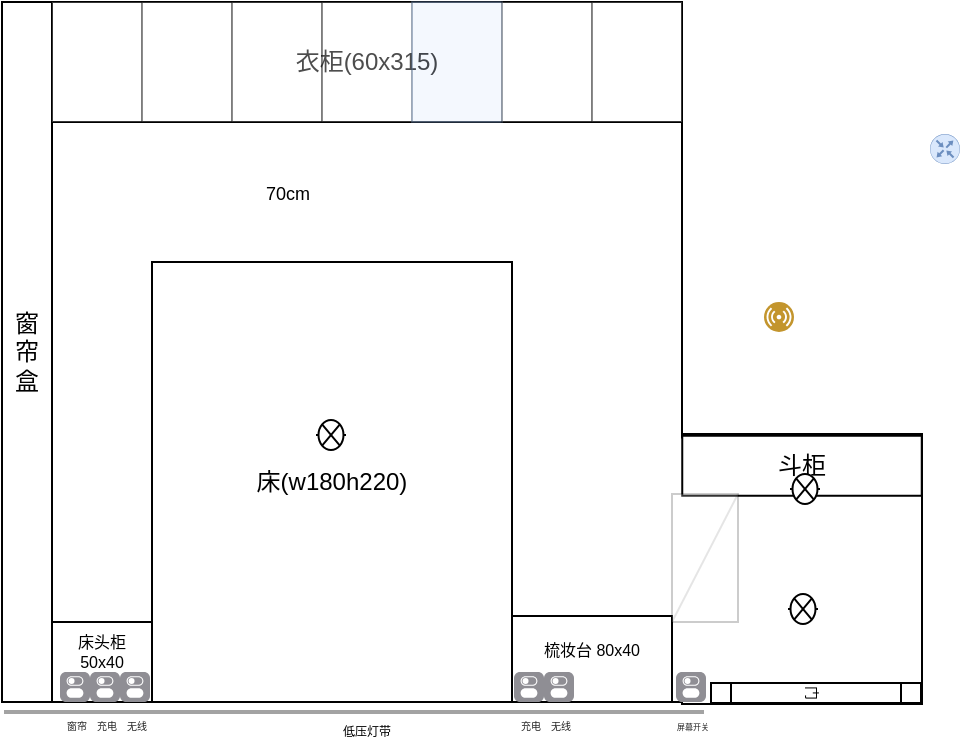 <mxfile version="22.1.16" type="github" pages="3">
  <diagram name="主卧" id="f5MATyeTOUA-6ZOFd1rr">
    <mxGraphModel dx="1085" dy="775" grid="1" gridSize="10" guides="1" tooltips="1" connect="1" arrows="1" fold="1" page="1" pageScale="1" pageWidth="827" pageHeight="1169" math="0" shadow="0">
      <root>
        <mxCell id="0" />
        <mxCell id="1" parent="0" />
        <mxCell id="2lO8K-yKoq_UD19Jicy7-1" value="" style="rounded=0;whiteSpace=wrap;html=1;" vertex="1" parent="1">
          <mxGeometry x="440" y="426" width="120" height="135" as="geometry" />
        </mxCell>
        <mxCell id="2lO8K-yKoq_UD19Jicy7-2" value="" style="rounded=0;whiteSpace=wrap;html=1;" vertex="1" parent="1">
          <mxGeometry x="100" y="210" width="340" height="350" as="geometry" />
        </mxCell>
        <mxCell id="2lO8K-yKoq_UD19Jicy7-3" value="&lt;font style=&quot;font-size: 12px;&quot;&gt;窗帘盒&lt;/font&gt;" style="rounded=0;whiteSpace=wrap;html=1;" vertex="1" parent="1">
          <mxGeometry x="100" y="210" width="25" height="350" as="geometry" />
        </mxCell>
        <mxCell id="2lO8K-yKoq_UD19Jicy7-4" value="床头柜&lt;br&gt;50x40&lt;br&gt;&lt;br&gt;" style="rounded=0;whiteSpace=wrap;html=1;fontSize=8;" vertex="1" parent="1">
          <mxGeometry x="125" y="520" width="50" height="40" as="geometry" />
        </mxCell>
        <mxCell id="2lO8K-yKoq_UD19Jicy7-5" value="" style="rounded=0;whiteSpace=wrap;html=1;fontSize=12;strokeWidth=0;strokeColor=none;" vertex="1" parent="1">
          <mxGeometry x="435" y="428" width="10" height="131" as="geometry" />
        </mxCell>
        <mxCell id="2lO8K-yKoq_UD19Jicy7-6" value="梳妆台 80x40&lt;br&gt;&lt;br&gt;" style="rounded=0;whiteSpace=wrap;html=1;fontSize=8;" vertex="1" parent="1">
          <mxGeometry x="355" y="517" width="80" height="43" as="geometry" />
        </mxCell>
        <mxCell id="2lO8K-yKoq_UD19Jicy7-7" value="斗柜" style="rounded=0;whiteSpace=wrap;html=1;rotation=90;horizontal=0;" vertex="1" parent="1">
          <mxGeometry x="485" y="382" width="30" height="119.75" as="geometry" />
        </mxCell>
        <mxCell id="2lO8K-yKoq_UD19Jicy7-8" value="&lt;font style=&quot;font-size: 9px;&quot;&gt;70cm&lt;/font&gt;" style="rounded=0;whiteSpace=wrap;html=1;rotation=90;horizontal=0;strokeColor=none;" vertex="1" parent="1">
          <mxGeometry x="208" y="290" width="70" height="30" as="geometry" />
        </mxCell>
        <mxCell id="2lO8K-yKoq_UD19Jicy7-9" value="衣柜(60x315)" style="rounded=0;whiteSpace=wrap;html=1;" vertex="1" parent="1">
          <mxGeometry x="125" y="210" width="315" height="60" as="geometry" />
        </mxCell>
        <mxCell id="2lO8K-yKoq_UD19Jicy7-10" value="床(w180h220)" style="rounded=0;whiteSpace=wrap;html=1;" vertex="1" parent="1">
          <mxGeometry x="175" y="340" width="180" height="220" as="geometry" />
        </mxCell>
        <mxCell id="2lO8K-yKoq_UD19Jicy7-11" value="" style="rounded=0;whiteSpace=wrap;html=1;fontSize=16;opacity=30;" vertex="1" parent="1">
          <mxGeometry x="125" y="210" width="45" height="60" as="geometry" />
        </mxCell>
        <mxCell id="2lO8K-yKoq_UD19Jicy7-12" value="" style="rounded=0;whiteSpace=wrap;html=1;fontSize=16;opacity=30;" vertex="1" parent="1">
          <mxGeometry x="170" y="210" width="45" height="60" as="geometry" />
        </mxCell>
        <mxCell id="2lO8K-yKoq_UD19Jicy7-13" value="" style="rounded=0;whiteSpace=wrap;html=1;fontSize=16;opacity=30;" vertex="1" parent="1">
          <mxGeometry x="215" y="210" width="45" height="60" as="geometry" />
        </mxCell>
        <mxCell id="2lO8K-yKoq_UD19Jicy7-14" value="" style="rounded=0;whiteSpace=wrap;html=1;fontSize=16;opacity=30;" vertex="1" parent="1">
          <mxGeometry x="260" y="210" width="45" height="60" as="geometry" />
        </mxCell>
        <mxCell id="2lO8K-yKoq_UD19Jicy7-15" value="" style="rounded=0;whiteSpace=wrap;html=1;fontSize=16;opacity=30;fillColor=#dae8fc;strokeColor=#6c8ebf;" vertex="1" parent="1">
          <mxGeometry x="305" y="210" width="45" height="60" as="geometry" />
        </mxCell>
        <mxCell id="2lO8K-yKoq_UD19Jicy7-16" value="" style="rounded=0;whiteSpace=wrap;html=1;fontSize=16;opacity=30;" vertex="1" parent="1">
          <mxGeometry x="350" y="210" width="45" height="60" as="geometry" />
        </mxCell>
        <mxCell id="2lO8K-yKoq_UD19Jicy7-17" value="" style="rounded=0;whiteSpace=wrap;html=1;fontSize=16;opacity=30;" vertex="1" parent="1">
          <mxGeometry x="395" y="210" width="45" height="60" as="geometry" />
        </mxCell>
        <mxCell id="2lO8K-yKoq_UD19Jicy7-18" value="" style="image;aspect=fixed;perimeter=ellipsePerimeter;html=1;align=center;shadow=0;dashed=0;fontColor=#4277BB;labelBackgroundColor=default;fontSize=12;spacingTop=3;image=img/lib/ibm/users/sensor.svg;imageBackground=default;fillStyle=hatch;" vertex="1" parent="1">
          <mxGeometry x="481" y="360" width="15" height="15" as="geometry" />
        </mxCell>
        <mxCell id="2lO8K-yKoq_UD19Jicy7-19" value="&lt;font style=&quot;font-size: 4px;&quot;&gt;屏幕开关&lt;/font&gt;" style="html=1;strokeWidth=1;shadow=0;dashed=0;shape=mxgraph.ios7.misc.switch;fillColor=#8F8E94;strokeColor=none;buttonText=;strokeColor2=#222222;fontColor=#222222;fontSize=8;verticalLabelPosition=bottom;verticalAlign=top;align=center;sketch=0;" vertex="1" parent="1">
          <mxGeometry x="437" y="545" width="15" height="15" as="geometry" />
        </mxCell>
        <mxCell id="2lO8K-yKoq_UD19Jicy7-20" value="&lt;font style=&quot;font-size: 5px;&quot;&gt;充电&lt;/font&gt;" style="html=1;strokeWidth=1;shadow=0;dashed=0;shape=mxgraph.ios7.misc.switch;fillColor=#8F8E94;strokeColor=none;buttonText=;strokeColor2=#222222;fontColor=#222222;fontSize=8;verticalLabelPosition=bottom;verticalAlign=top;align=center;sketch=0;" vertex="1" parent="1">
          <mxGeometry x="356" y="545" width="15" height="15" as="geometry" />
        </mxCell>
        <mxCell id="2lO8K-yKoq_UD19Jicy7-21" value="&lt;font style=&quot;font-size: 5px;&quot;&gt;无线&lt;/font&gt;" style="html=1;strokeWidth=1;shadow=0;dashed=0;shape=mxgraph.ios7.misc.switch;fillColor=#8F8E94;strokeColor=none;buttonText=;strokeColor2=#222222;fontColor=#222222;fontSize=8;verticalLabelPosition=bottom;verticalAlign=top;align=center;sketch=0;" vertex="1" parent="1">
          <mxGeometry x="159" y="545" width="15" height="15" as="geometry" />
        </mxCell>
        <mxCell id="2lO8K-yKoq_UD19Jicy7-22" value="&lt;font style=&quot;font-size: 5px;&quot;&gt;充电&lt;/font&gt;" style="html=1;strokeWidth=1;shadow=0;dashed=0;shape=mxgraph.ios7.misc.switch;fillColor=#8F8E94;strokeColor=none;buttonText=;strokeColor2=#222222;fontColor=#222222;fontSize=8;verticalLabelPosition=bottom;verticalAlign=top;align=center;sketch=0;" vertex="1" parent="1">
          <mxGeometry x="144" y="545" width="15" height="15" as="geometry" />
        </mxCell>
        <mxCell id="2lO8K-yKoq_UD19Jicy7-23" value="&lt;font style=&quot;font-size: 5px;&quot;&gt;无线&lt;/font&gt;" style="html=1;strokeWidth=1;shadow=0;dashed=0;shape=mxgraph.ios7.misc.switch;fillColor=#8F8E94;strokeColor=none;buttonText=;strokeColor2=#222222;fontColor=#222222;fontSize=8;verticalLabelPosition=bottom;verticalAlign=top;align=center;sketch=0;" vertex="1" parent="1">
          <mxGeometry x="371" y="545" width="15" height="15" as="geometry" />
        </mxCell>
        <mxCell id="2lO8K-yKoq_UD19Jicy7-24" value="&lt;font style=&quot;font-size: 5px;&quot;&gt;窗帘&lt;/font&gt;" style="html=1;strokeWidth=1;shadow=0;dashed=0;shape=mxgraph.ios7.misc.switch;fillColor=#8F8E94;strokeColor=none;buttonText=;strokeColor2=#222222;fontColor=#222222;fontSize=8;verticalLabelPosition=bottom;verticalAlign=top;align=center;sketch=0;" vertex="1" parent="1">
          <mxGeometry x="129" y="545" width="15" height="15" as="geometry" />
        </mxCell>
        <mxCell id="2lO8K-yKoq_UD19Jicy7-25" value="" style="sketch=0;points=[[0.5,0,0],[1,0.5,0],[0.5,1,0],[0,0.5,0],[0.145,0.145,0],[0.856,0.145,0],[0.855,0.856,0],[0.145,0.855,0]];verticalLabelPosition=bottom;html=1;verticalAlign=top;aspect=fixed;align=center;pointerEvents=1;shape=mxgraph.cisco19.rect;prIcon=router;fontSize=16;fillColor=#dae8fc;strokeColor=#6c8ebf;" vertex="1" parent="1">
          <mxGeometry x="564" y="276" width="15" height="15" as="geometry" />
        </mxCell>
        <mxCell id="2lO8K-yKoq_UD19Jicy7-26" value="" style="pointerEvents=1;verticalLabelPosition=bottom;shadow=0;dashed=0;align=center;html=1;verticalAlign=top;shape=mxgraph.electrical.miscellaneous.light_bulb;" vertex="1" parent="1">
          <mxGeometry x="494" y="446" width="15" height="15" as="geometry" />
        </mxCell>
        <mxCell id="2lO8K-yKoq_UD19Jicy7-27" value="" style="pointerEvents=1;verticalLabelPosition=bottom;shadow=0;dashed=0;align=center;html=1;verticalAlign=top;shape=mxgraph.electrical.miscellaneous.light_bulb;" vertex="1" parent="1">
          <mxGeometry x="257" y="419" width="15" height="15" as="geometry" />
        </mxCell>
        <mxCell id="2lO8K-yKoq_UD19Jicy7-28" value="" style="endArrow=none;html=1;rounded=1;strokeWidth=2;opacity=60;shadow=0;fillColor=#f5f5f5;strokeColor=#666666;" edge="1" parent="1">
          <mxGeometry width="50" height="50" relative="1" as="geometry">
            <mxPoint x="101" y="565" as="sourcePoint" />
            <mxPoint x="451" y="565" as="targetPoint" />
          </mxGeometry>
        </mxCell>
        <mxCell id="2lO8K-yKoq_UD19Jicy7-29" value="&lt;font style=&quot;font-size: 6px;&quot;&gt;低压灯带&lt;/font&gt;" style="edgeLabel;html=1;align=center;verticalAlign=middle;resizable=0;points=[];" vertex="1" connectable="0" parent="2lO8K-yKoq_UD19Jicy7-28">
          <mxGeometry x="0.065" y="1" relative="1" as="geometry">
            <mxPoint x="-6" y="9" as="offset" />
          </mxGeometry>
        </mxCell>
        <mxCell id="2lO8K-yKoq_UD19Jicy7-30" value="" style="rounded=0;whiteSpace=wrap;html=1;opacity=20;" vertex="1" parent="1">
          <mxGeometry x="435" y="456" width="33" height="64" as="geometry" />
        </mxCell>
        <mxCell id="2lO8K-yKoq_UD19Jicy7-31" value="" style="endArrow=none;html=1;rounded=0;entryX=1;entryY=0;entryDx=0;entryDy=0;exitX=0;exitY=1;exitDx=0;exitDy=0;opacity=10;" edge="1" parent="1" source="2lO8K-yKoq_UD19Jicy7-30" target="2lO8K-yKoq_UD19Jicy7-30">
          <mxGeometry width="50" height="50" relative="1" as="geometry">
            <mxPoint x="435" y="519" as="sourcePoint" />
            <mxPoint x="485" y="469" as="targetPoint" />
          </mxGeometry>
        </mxCell>
        <mxCell id="2lO8K-yKoq_UD19Jicy7-32" value="" style="pointerEvents=1;verticalLabelPosition=bottom;shadow=0;dashed=0;align=center;html=1;verticalAlign=top;shape=mxgraph.electrical.miscellaneous.light_bulb;" vertex="1" parent="1">
          <mxGeometry x="493" y="506" width="15" height="15" as="geometry" />
        </mxCell>
        <mxCell id="2lO8K-yKoq_UD19Jicy7-33" value="" style="group;rotation=90;" vertex="1" connectable="0" parent="1">
          <mxGeometry x="502" y="503" width="10" height="105" as="geometry" />
        </mxCell>
        <mxCell id="2lO8K-yKoq_UD19Jicy7-34" value="&lt;font style=&quot;font-size: 7px;&quot;&gt;门&lt;/font&gt;" style="rounded=0;whiteSpace=wrap;html=1;rotation=90;" vertex="1" parent="2lO8K-yKoq_UD19Jicy7-33">
          <mxGeometry width="10" height="105" as="geometry" />
        </mxCell>
        <mxCell id="2lO8K-yKoq_UD19Jicy7-35" value="&lt;font style=&quot;font-size: 7px;&quot;&gt;门&lt;/font&gt;" style="rounded=0;whiteSpace=wrap;html=1;rotation=90;" vertex="1" parent="2lO8K-yKoq_UD19Jicy7-33">
          <mxGeometry y="10" width="10" height="85" as="geometry" />
        </mxCell>
      </root>
    </mxGraphModel>
  </diagram>
  <diagram id="DClCDwI4SFqA70jx7914" name="次卧">
    <mxGraphModel dx="1276" dy="912" grid="1" gridSize="10" guides="1" tooltips="1" connect="1" arrows="1" fold="1" page="1" pageScale="1" pageWidth="827" pageHeight="1169" math="0" shadow="0">
      <root>
        <mxCell id="0" />
        <mxCell id="1" parent="0" />
        <mxCell id="UhFT6gp5prm0CYchNIjC-1" value="" style="rounded=0;whiteSpace=wrap;html=1;" vertex="1" parent="1">
          <mxGeometry x="145" y="190" width="340" height="270" as="geometry" />
        </mxCell>
        <mxCell id="UhFT6gp5prm0CYchNIjC-2" value="" style="rounded=0;whiteSpace=wrap;html=1;fontSize=7;" vertex="1" parent="1">
          <mxGeometry x="120" y="190" width="25" height="55" as="geometry" />
        </mxCell>
        <mxCell id="UhFT6gp5prm0CYchNIjC-3" value="" style="rounded=0;whiteSpace=wrap;html=1;" vertex="1" parent="1">
          <mxGeometry x="145" y="190" width="15" height="270" as="geometry" />
        </mxCell>
        <mxCell id="UhFT6gp5prm0CYchNIjC-4" value="&amp;nbsp; 空调" style="rounded=0;whiteSpace=wrap;html=1;" vertex="1" parent="1">
          <mxGeometry x="360" y="190" width="125" height="55" as="geometry" />
        </mxCell>
        <mxCell id="UhFT6gp5prm0CYchNIjC-5" value="&lt;font style=&quot;font-size: 9px;&quot;&gt;推&lt;br&gt;拉&lt;br&gt;门&lt;/font&gt;" style="rounded=0;whiteSpace=wrap;html=1;" vertex="1" parent="1">
          <mxGeometry x="120" y="245" width="25" height="195" as="geometry" />
        </mxCell>
        <mxCell id="UhFT6gp5prm0CYchNIjC-6" style="edgeStyle=none;html=1;fontSize=9;" edge="1" parent="1" source="UhFT6gp5prm0CYchNIjC-7">
          <mxGeometry relative="1" as="geometry">
            <mxPoint x="304" y="287" as="targetPoint" />
            <Array as="points" />
          </mxGeometry>
        </mxCell>
        <mxCell id="UhFT6gp5prm0CYchNIjC-7" value="&lt;font style=&quot;font-size: 9px;&quot;&gt;65cm&lt;/font&gt;" style="rounded=0;whiteSpace=wrap;html=1;fontSize=7;strokeColor=none;" vertex="1" parent="1">
          <mxGeometry x="290" y="245" width="30" height="65" as="geometry" />
        </mxCell>
        <mxCell id="UhFT6gp5prm0CYchNIjC-8" value="椅子(60x60)" style="rounded=1;whiteSpace=wrap;html=1;fontSize=7;" vertex="1" parent="1">
          <mxGeometry x="185" y="377" width="60" height="60" as="geometry" />
        </mxCell>
        <mxCell id="UhFT6gp5prm0CYchNIjC-9" value="桌子(110x60)" style="rounded=0;whiteSpace=wrap;html=1;fontSize=7;" vertex="1" parent="1">
          <mxGeometry x="160" y="400" width="110" height="60" as="geometry" />
        </mxCell>
        <mxCell id="UhFT6gp5prm0CYchNIjC-10" value="床(150x215)" style="rounded=0;whiteSpace=wrap;html=1;" vertex="1" parent="1">
          <mxGeometry x="270" y="310" width="215" height="150" as="geometry" />
        </mxCell>
        <mxCell id="UhFT6gp5prm0CYchNIjC-11" value="衣柜(55x200)" style="rounded=0;whiteSpace=wrap;html=1;" vertex="1" parent="1">
          <mxGeometry x="160" y="190" width="200" height="55" as="geometry" />
        </mxCell>
        <mxCell id="UhFT6gp5prm0CYchNIjC-12" value="" style="rounded=0;whiteSpace=wrap;html=1;" vertex="1" parent="1">
          <mxGeometry x="400" y="190" width="85" height="8" as="geometry" />
        </mxCell>
        <mxCell id="UhFT6gp5prm0CYchNIjC-13" value="开&lt;br&gt;放&lt;br&gt;格" style="rounded=0;whiteSpace=wrap;html=1;fontSize=7;" vertex="1" parent="1">
          <mxGeometry x="360" y="190" width="20" height="55" as="geometry" />
        </mxCell>
        <mxCell id="UhFT6gp5prm0CYchNIjC-14" value="" style="image;aspect=fixed;perimeter=ellipsePerimeter;html=1;align=center;shadow=0;dashed=0;fontColor=#4277BB;labelBackgroundColor=default;fontSize=5;spacingTop=3;image=img/lib/ibm/users/sensor.svg;imageBackground=default;fillStyle=hatch;" vertex="1" parent="1">
          <mxGeometry x="253" y="445" width="15" height="15" as="geometry" />
        </mxCell>
        <mxCell id="UhFT6gp5prm0CYchNIjC-15" value="无线" style="html=1;strokeWidth=1;shadow=0;dashed=0;shape=mxgraph.ios7.misc.switch;fillColor=#8F8E94;strokeColor=none;buttonText=;strokeColor2=#222222;fontColor=#222222;fontSize=5;verticalLabelPosition=bottom;verticalAlign=top;align=center;sketch=0;" vertex="1" parent="1">
          <mxGeometry x="238" y="445" width="15" height="15" as="geometry" />
        </mxCell>
        <mxCell id="UhFT6gp5prm0CYchNIjC-16" value="&lt;font style=&quot;font-size: 4px;&quot;&gt;屏幕开关&lt;/font&gt;" style="html=1;strokeWidth=1;shadow=0;dashed=0;shape=mxgraph.ios7.misc.switch;fillColor=#8F8E94;strokeColor=none;buttonText=;strokeColor2=#222222;fontColor=#222222;fontSize=8;verticalLabelPosition=middle;verticalAlign=middle;align=right;sketch=0;labelPosition=left;" vertex="1" parent="1">
          <mxGeometry x="470" y="293" width="15" height="15" as="geometry" />
        </mxCell>
        <mxCell id="UhFT6gp5prm0CYchNIjC-17" value="插座" style="html=1;strokeWidth=1;shadow=0;dashed=0;shape=mxgraph.ios7.misc.switch;fillColor=#8F8E94;strokeColor=none;buttonText=;strokeColor2=#222222;fontColor=#222222;fontSize=5;verticalLabelPosition=bottom;verticalAlign=top;align=center;sketch=0;" vertex="1" parent="1">
          <mxGeometry x="223" y="445" width="15" height="15" as="geometry" />
        </mxCell>
        <mxCell id="UhFT6gp5prm0CYchNIjC-18" value="插座" style="html=1;strokeWidth=1;shadow=0;dashed=0;shape=mxgraph.ios7.misc.switch;fillColor=#8F8E94;strokeColor=none;buttonText=;strokeColor2=#222222;fontColor=#222222;fontSize=5;verticalLabelPosition=bottom;verticalAlign=top;align=center;sketch=0;" vertex="1" parent="1">
          <mxGeometry x="208" y="445" width="15" height="15" as="geometry" />
        </mxCell>
        <mxCell id="UhFT6gp5prm0CYchNIjC-19" value="" style="rounded=0;whiteSpace=wrap;html=1;fontSize=7;" vertex="1" parent="1">
          <mxGeometry x="120" y="440" width="25" height="20" as="geometry" />
        </mxCell>
        <mxCell id="UhFT6gp5prm0CYchNIjC-20" value="&lt;font style=&quot;font-size: 4px;&quot;&gt;窗帘盒&lt;/font&gt;" style="rounded=0;whiteSpace=wrap;html=1;" vertex="1" parent="1">
          <mxGeometry x="145" y="190" width="15" height="55" as="geometry" />
        </mxCell>
        <mxCell id="UhFT6gp5prm0CYchNIjC-21" value="&lt;font style=&quot;font-size: 4px;&quot;&gt;窗帘盒&lt;/font&gt;" style="rounded=0;whiteSpace=wrap;html=1;" vertex="1" parent="1">
          <mxGeometry x="145" y="440" width="15" height="20" as="geometry" />
        </mxCell>
        <mxCell id="UhFT6gp5prm0CYchNIjC-22" value="" style="group" vertex="1" connectable="0" parent="1">
          <mxGeometry x="475" y="190" width="10" height="101" as="geometry" />
        </mxCell>
        <mxCell id="UhFT6gp5prm0CYchNIjC-23" value="&lt;font style=&quot;font-size: 7px;&quot;&gt;门&lt;/font&gt;" style="rounded=0;whiteSpace=wrap;html=1;" vertex="1" parent="UhFT6gp5prm0CYchNIjC-22">
          <mxGeometry width="10" height="101" as="geometry" />
        </mxCell>
        <mxCell id="UhFT6gp5prm0CYchNIjC-24" value="&lt;font style=&quot;font-size: 7px;&quot;&gt;门&lt;/font&gt;" style="rounded=0;whiteSpace=wrap;html=1;" vertex="1" parent="UhFT6gp5prm0CYchNIjC-22">
          <mxGeometry y="8" width="10" height="85" as="geometry" />
        </mxCell>
      </root>
    </mxGraphModel>
  </diagram>
  <diagram id="yUQ1r5wuLm538Zt-OjW7" name="儿童房">
    <mxGraphModel dx="1085" dy="775" grid="1" gridSize="10" guides="1" tooltips="1" connect="1" arrows="1" fold="1" page="1" pageScale="1" pageWidth="827" pageHeight="1169" math="0" shadow="0">
      <root>
        <mxCell id="0" />
        <mxCell id="1" parent="0" />
        <mxCell id="OygMNkcb3Iacz5CYOBrr-1" value="" style="rounded=0;whiteSpace=wrap;html=1;" vertex="1" parent="1">
          <mxGeometry x="70" y="160" width="285" height="260" as="geometry" />
        </mxCell>
        <mxCell id="OygMNkcb3Iacz5CYOBrr-2" value="&lt;font style=&quot;font-size: 10px;&quot;&gt;椅子&lt;/font&gt;" style="rounded=1;whiteSpace=wrap;html=1;strokeColor=#000000;" vertex="1" parent="1">
          <mxGeometry x="110" y="235" width="60" height="60" as="geometry" />
        </mxCell>
        <mxCell id="OygMNkcb3Iacz5CYOBrr-3" value="&lt;font style=&quot;font-size: 7px;&quot;&gt;门&lt;/font&gt;" style="rounded=0;whiteSpace=wrap;html=1;rotation=90;" vertex="1" parent="1">
          <mxGeometry x="110" y="370" width="10" height="90" as="geometry" />
        </mxCell>
        <mxCell id="OygMNkcb3Iacz5CYOBrr-4" value="" style="rounded=0;whiteSpace=wrap;html=1;" vertex="1" parent="1">
          <mxGeometry x="220" y="220" width="135" height="190" as="geometry" />
        </mxCell>
        <mxCell id="OygMNkcb3Iacz5CYOBrr-5" value="" style="rounded=0;whiteSpace=wrap;html=1;shadow=0;glass=0;opacity=50;" vertex="1" parent="1">
          <mxGeometry x="70" y="160" width="270" height="60" as="geometry" />
        </mxCell>
        <mxCell id="OygMNkcb3Iacz5CYOBrr-6" value="" style="rounded=0;whiteSpace=wrap;html=1;" vertex="1" parent="1">
          <mxGeometry x="340" y="220" width="15" height="190" as="geometry" />
        </mxCell>
        <mxCell id="OygMNkcb3Iacz5CYOBrr-7" value="&lt;font style=&quot;font-size: 7px;&quot;&gt;床&lt;br&gt;头&lt;/font&gt;" style="rounded=0;whiteSpace=wrap;html=1;rotation=90;" vertex="1" parent="1">
          <mxGeometry x="282.5" y="347.5" width="10" height="135" as="geometry" />
        </mxCell>
        <mxCell id="OygMNkcb3Iacz5CYOBrr-8" value="&lt;span style=&quot;font-size: 5px;&quot;&gt;窗&lt;br style=&quot;font-size: 5px;&quot;&gt;帘&lt;br style=&quot;font-size: 5px;&quot;&gt;盒&lt;/span&gt;" style="rounded=0;whiteSpace=wrap;html=1;fontSize=5;" vertex="1" parent="1">
          <mxGeometry x="340" y="160" width="15" height="60" as="geometry" />
        </mxCell>
        <mxCell id="OygMNkcb3Iacz5CYOBrr-9" value="&lt;span style=&quot;font-size: 10px;&quot;&gt;书桌&lt;/span&gt;" style="rounded=0;whiteSpace=wrap;html=1;" vertex="1" parent="1">
          <mxGeometry x="70" y="160" width="60" height="150" as="geometry" />
        </mxCell>
        <mxCell id="OygMNkcb3Iacz5CYOBrr-10" value="" style="rounded=0;whiteSpace=wrap;html=1;" vertex="1" parent="1">
          <mxGeometry x="130" y="160" width="45" height="60" as="geometry" />
        </mxCell>
        <mxCell id="OygMNkcb3Iacz5CYOBrr-11" value="" style="rounded=0;whiteSpace=wrap;html=1;" vertex="1" parent="1">
          <mxGeometry x="175" y="160" width="45" height="60" as="geometry" />
        </mxCell>
        <mxCell id="OygMNkcb3Iacz5CYOBrr-12" value="" style="rounded=0;whiteSpace=wrap;html=1;" vertex="1" parent="1">
          <mxGeometry x="220" y="160" width="40" height="60" as="geometry" />
        </mxCell>
        <mxCell id="OygMNkcb3Iacz5CYOBrr-13" value="" style="rounded=0;whiteSpace=wrap;html=1;" vertex="1" parent="1">
          <mxGeometry x="260" y="160" width="40" height="60" as="geometry" />
        </mxCell>
        <mxCell id="OygMNkcb3Iacz5CYOBrr-14" value="" style="rounded=0;whiteSpace=wrap;html=1;" vertex="1" parent="1">
          <mxGeometry x="300" y="160" width="40" height="60" as="geometry" />
        </mxCell>
        <mxCell id="OygMNkcb3Iacz5CYOBrr-15" value="" style="group" vertex="1" connectable="0" parent="1">
          <mxGeometry x="70" y="315" width="10" height="105" as="geometry" />
        </mxCell>
        <mxCell id="OygMNkcb3Iacz5CYOBrr-16" value="&lt;font style=&quot;font-size: 7px;&quot;&gt;门&lt;/font&gt;" style="rounded=0;whiteSpace=wrap;html=1;" vertex="1" parent="OygMNkcb3Iacz5CYOBrr-15">
          <mxGeometry width="10" height="105" as="geometry" />
        </mxCell>
        <mxCell id="OygMNkcb3Iacz5CYOBrr-17" value="&lt;font style=&quot;font-size: 7px;&quot;&gt;门&lt;/font&gt;" style="rounded=0;whiteSpace=wrap;html=1;" vertex="1" parent="OygMNkcb3Iacz5CYOBrr-15">
          <mxGeometry y="9.997" width="10" height="85" as="geometry" />
        </mxCell>
      </root>
    </mxGraphModel>
  </diagram>
</mxfile>
